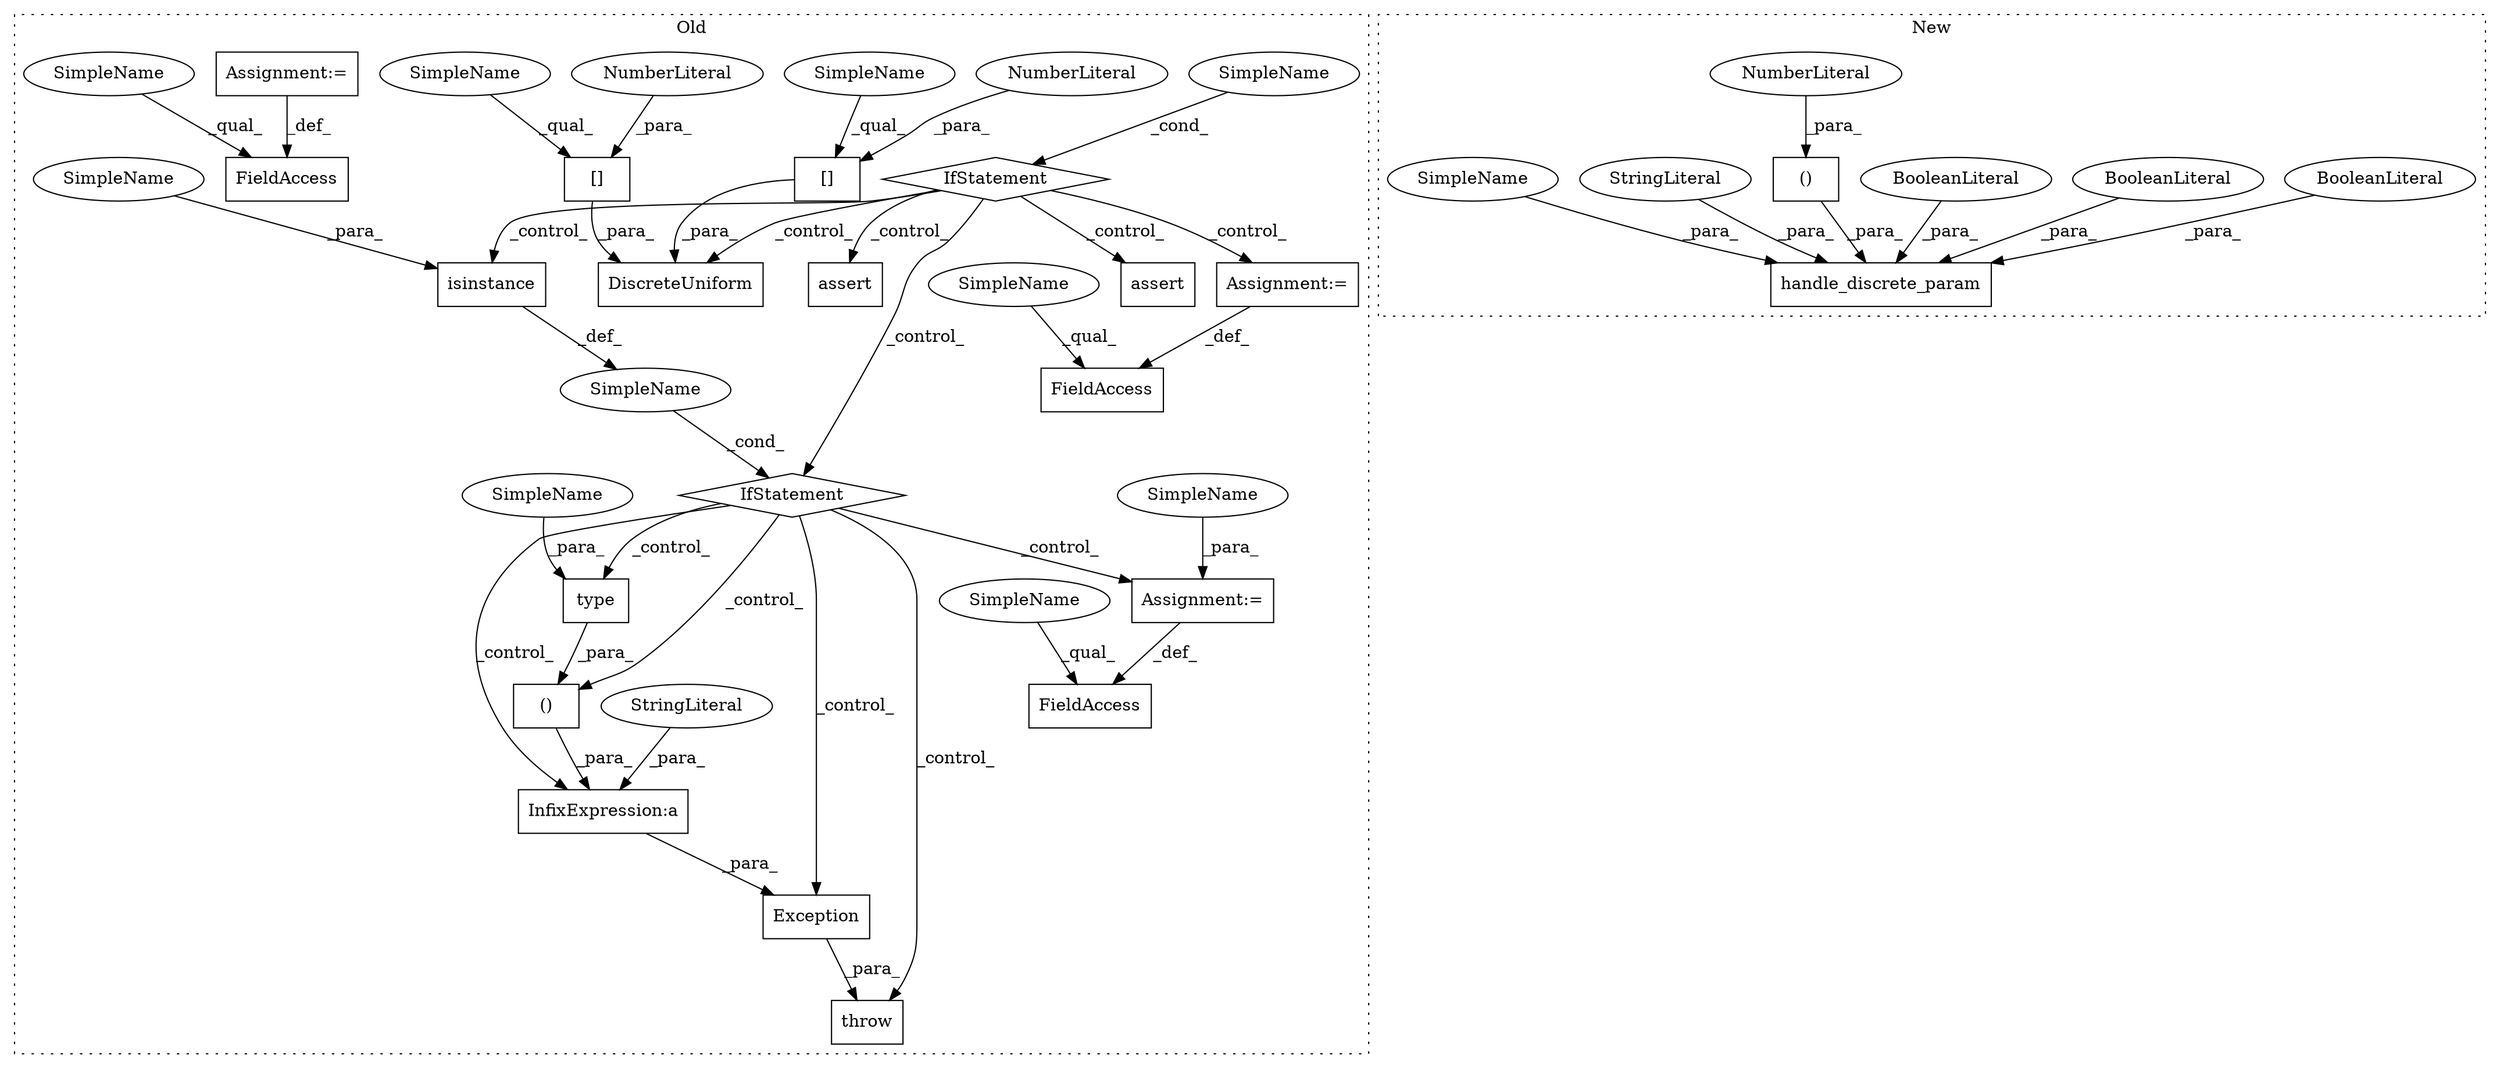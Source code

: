 digraph G {
subgraph cluster0 {
1 [label="type" a="32" s="16765,16778" l="5,1" shape="box"];
4 [label="()" a="106" s="16741" l="38" shape="box"];
8 [label="isinstance" a="32" s="16500,16539" l="11,1" shape="box"];
9 [label="IfStatement" a="25" s="15923,15953" l="4,2" shape="diamond"];
10 [label="DiscreteUniform" a="32" s="16183,16222" l="16,1" shape="box"];
11 [label="assert" a="32" s="16295,16439" l="10,1" shape="box"];
12 [label="IfStatement" a="25" s="16496,16540" l="4,2" shape="diamond"];
13 [label="assert" a="32" s="15970,15998" l="10,1" shape="box"];
14 [label="InfixExpression:a" a="27" s="16731" l="10" shape="box"];
16 [label="SimpleName" a="42" s="" l="" shape="ellipse"];
17 [label="SimpleName" a="42" s="" l="" shape="ellipse"];
19 [label="StringLiteral" a="45" s="16610" l="121" shape="ellipse"];
20 [label="Exception" a="32" s="16600,16779" l="10,2" shape="box"];
21 [label="throw" a="53" s="16594" l="6" shape="box"];
22 [label="Assignment:=" a="7" s="16563" l="1" shape="box"];
23 [label="FieldAccess" a="22" s="16550" l="13" shape="box"];
24 [label="[]" a="2" s="16199,16209" l="9,1" shape="box"];
25 [label="NumberLiteral" a="34" s="16208" l="1" shape="ellipse"];
26 [label="[]" a="2" s="16211,16221" l="9,1" shape="box"];
27 [label="NumberLiteral" a="34" s="16220" l="1" shape="ellipse"];
28 [label="FieldAccess" a="22" s="15868" l="13" shape="box"];
29 [label="FieldAccess" a="22" s="16448" l="13" shape="box"];
30 [label="Assignment:=" a="7" s="15881" l="1" shape="box"];
31 [label="Assignment:=" a="7" s="16461" l="1" shape="box"];
32 [label="SimpleName" a="42" s="15868" l="4" shape="ellipse"];
33 [label="SimpleName" a="42" s="16550" l="4" shape="ellipse"];
34 [label="SimpleName" a="42" s="16448" l="4" shape="ellipse"];
35 [label="SimpleName" a="42" s="16770" l="8" shape="ellipse"];
36 [label="SimpleName" a="42" s="16211" l="8" shape="ellipse"];
37 [label="SimpleName" a="42" s="16199" l="8" shape="ellipse"];
38 [label="SimpleName" a="42" s="16511" l="8" shape="ellipse"];
39 [label="SimpleName" a="42" s="16564" l="8" shape="ellipse"];
label = "Old";
style="dotted";
}
subgraph cluster1 {
2 [label="handle_discrete_param" a="32" s="15846,15926" l="22,1" shape="box"];
3 [label="()" a="106" s="15893" l="17" shape="box"];
5 [label="BooleanLiteral" a="9" s="15917" l="4" shape="ellipse"];
6 [label="BooleanLiteral" a="9" s="15922" l="4" shape="ellipse"];
7 [label="BooleanLiteral" a="9" s="15912" l="4" shape="ellipse"];
15 [label="NumberLiteral" a="34" s="15893" l="1" shape="ellipse"];
18 [label="StringLiteral" a="45" s="15877" l="10" shape="ellipse"];
40 [label="SimpleName" a="42" s="15868" l="8" shape="ellipse"];
label = "New";
style="dotted";
}
1 -> 4 [label="_para_"];
3 -> 2 [label="_para_"];
4 -> 14 [label="_para_"];
5 -> 2 [label="_para_"];
6 -> 2 [label="_para_"];
7 -> 2 [label="_para_"];
8 -> 16 [label="_def_"];
9 -> 12 [label="_control_"];
9 -> 10 [label="_control_"];
9 -> 31 [label="_control_"];
9 -> 11 [label="_control_"];
9 -> 13 [label="_control_"];
9 -> 8 [label="_control_"];
12 -> 22 [label="_control_"];
12 -> 21 [label="_control_"];
12 -> 20 [label="_control_"];
12 -> 14 [label="_control_"];
12 -> 1 [label="_control_"];
12 -> 4 [label="_control_"];
14 -> 20 [label="_para_"];
15 -> 3 [label="_para_"];
16 -> 12 [label="_cond_"];
17 -> 9 [label="_cond_"];
18 -> 2 [label="_para_"];
19 -> 14 [label="_para_"];
20 -> 21 [label="_para_"];
22 -> 23 [label="_def_"];
24 -> 10 [label="_para_"];
25 -> 24 [label="_para_"];
26 -> 10 [label="_para_"];
27 -> 26 [label="_para_"];
30 -> 28 [label="_def_"];
31 -> 29 [label="_def_"];
32 -> 28 [label="_qual_"];
33 -> 23 [label="_qual_"];
34 -> 29 [label="_qual_"];
35 -> 1 [label="_para_"];
36 -> 26 [label="_qual_"];
37 -> 24 [label="_qual_"];
38 -> 8 [label="_para_"];
39 -> 22 [label="_para_"];
40 -> 2 [label="_para_"];
}